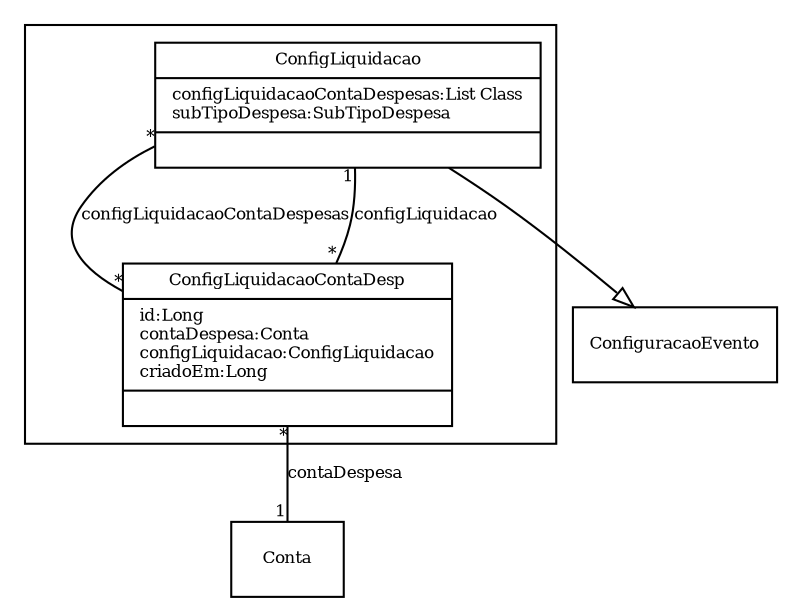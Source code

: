 digraph G{
fontname = "Times-Roman"
fontsize = 8

node [
        fontname = "Times-Roman"
        fontsize = 8
        shape = "record"
]

edge [
        fontname = "Times-Roman"
        fontsize = 8
]

subgraph clusterCONFIGURACAO_DE_LIQUIDACAO
{
ConfigLiquidacao [label = "{ConfigLiquidacao|configLiquidacaoContaDespesas:List Class\lsubTipoDespesa:SubTipoDespesa\l|\l}"]
ConfigLiquidacaoContaDesp [label = "{ConfigLiquidacaoContaDesp|id:Long\lcontaDespesa:Conta\lconfigLiquidacao:ConfigLiquidacao\lcriadoEm:Long\l|\l}"]
}
edge [arrowhead = "none" headlabel = "*" taillabel = "*"] ConfigLiquidacao -> ConfigLiquidacaoContaDesp [label = "configLiquidacaoContaDespesas"]
edge [ arrowhead = "empty" headlabel = "" taillabel = ""] ConfigLiquidacao -> ConfiguracaoEvento
edge [arrowhead = "none" headlabel = "1" taillabel = "*"] ConfigLiquidacaoContaDesp -> Conta [label = "contaDespesa"]
edge [arrowhead = "none" headlabel = "1" taillabel = "*"] ConfigLiquidacaoContaDesp -> ConfigLiquidacao [label = "configLiquidacao"]
}
